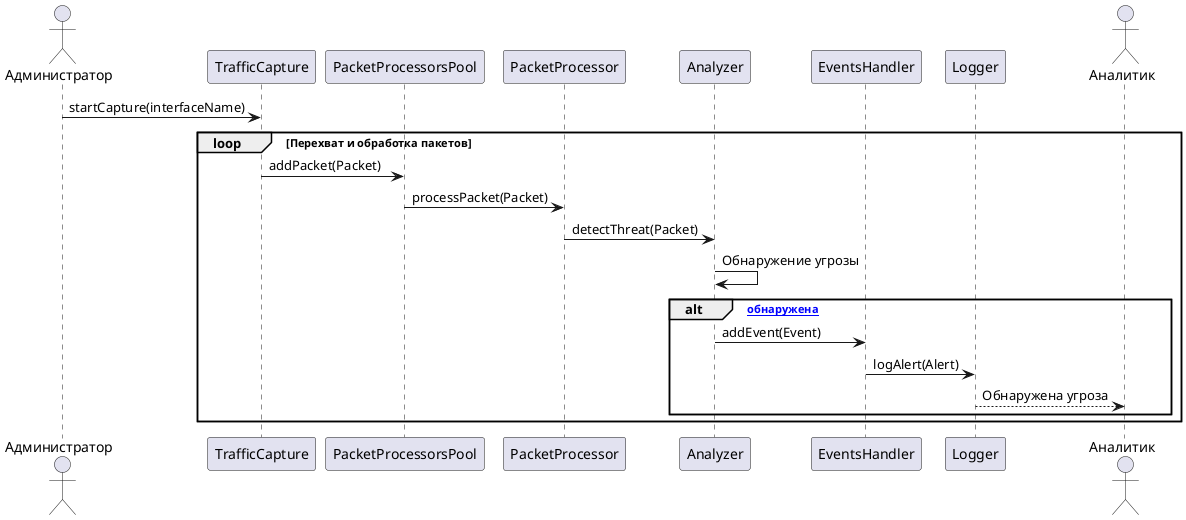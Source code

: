 @startuml
actor Администратор
participant TrafficCapture
participant PacketProcessorsPool
participant PacketProcessor
participant Analyzer
participant EventsHandler
participant Logger
actor Аналитик

Администратор -> TrafficCapture: startCapture(interfaceName)

loop Перехват и обработка пакетов
    TrafficCapture -> PacketProcessorsPool: addPacket(Packet)
    PacketProcessorsPool -> PacketProcessor: processPacket(Packet)
    PacketProcessor -> Analyzer: detectThreat(Packet)
    Analyzer -> Analyzer: Обнаружение угрозы
    
    alt [Угроза обнаружена]
        Analyzer -> EventsHandler: addEvent(Event)
        EventsHandler -> Logger: logAlert(Alert)
        Logger --> Аналитик: Обнаружена угроза
    end
end
@enduml

https://www.plantuml.com/plantuml/uml/bLAzZjD04Exz55Cc1I_W0jq98L6SK8hh4CLYRq9q6w-rtY0TLJX4HG5F01AyW1CmM3bYNk7p6p5h7rPizXonaZUpcVc--VdcBBF2sFLA1IAosX0-uZj-eSG1PVsclgatoEiRLFKcI3bm6IrJaLYwD68-NqQFH6hNHlPSCn5TIJipEf9Pfaqsqrhr0YxqOY7D6ARdEq-4kduz03n-9HFxH2In6ZYu_WDotABagaliW-3-ZkZ1mq4Z8JNZk7jDbecLPYuY-LIiv3G8bDOfFSDd5FM6ltVOEIf2IQYmTSJOecBoFNB2R-Hi52uNTiy38Xfau_pUQOMKjk_MEMb_fex16-zusg66fFIYcStaWet4ckjHsF3__yZCw4wQa69fPMGlNnefUgWkn9FCK-mGmw1ZfKF29soTmFMcVeiVA9oeA8WVttZy5NxMxnkAvXBAibfV_xgS9jK_y9oLQKylbQjtk4iXYJXk2sxkQOSSHdegpsGIdxDb9yqz7Sjwpxvwsy-FcaVUiNQ6JjqGlhY5nPP3UH-PzGCnqIrZzYWRx0xxur7m6Id4qzuBfQEhk_NkBO0xt7fd-_i-lS5IPNAevW75kAI-fJsLXsjrtnbVwvNw0m00
